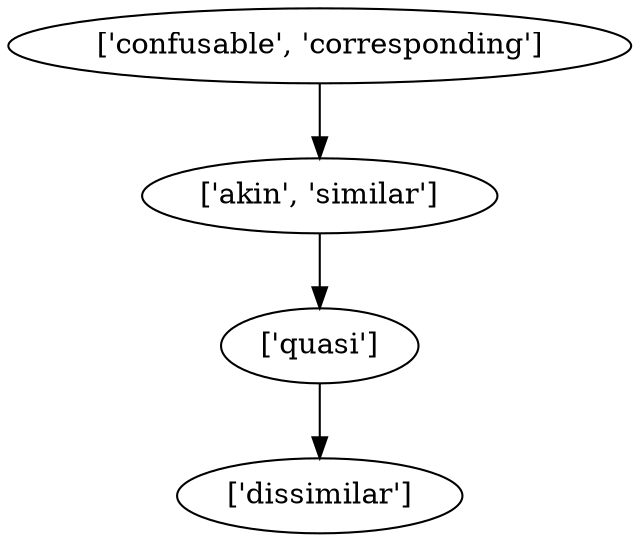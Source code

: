 strict digraph  {
	"['confusable', 'corresponding']" -> "['akin', 'similar']";
	"['akin', 'similar']" -> "['quasi']";
	"['quasi']" -> "['dissimilar']";
}
